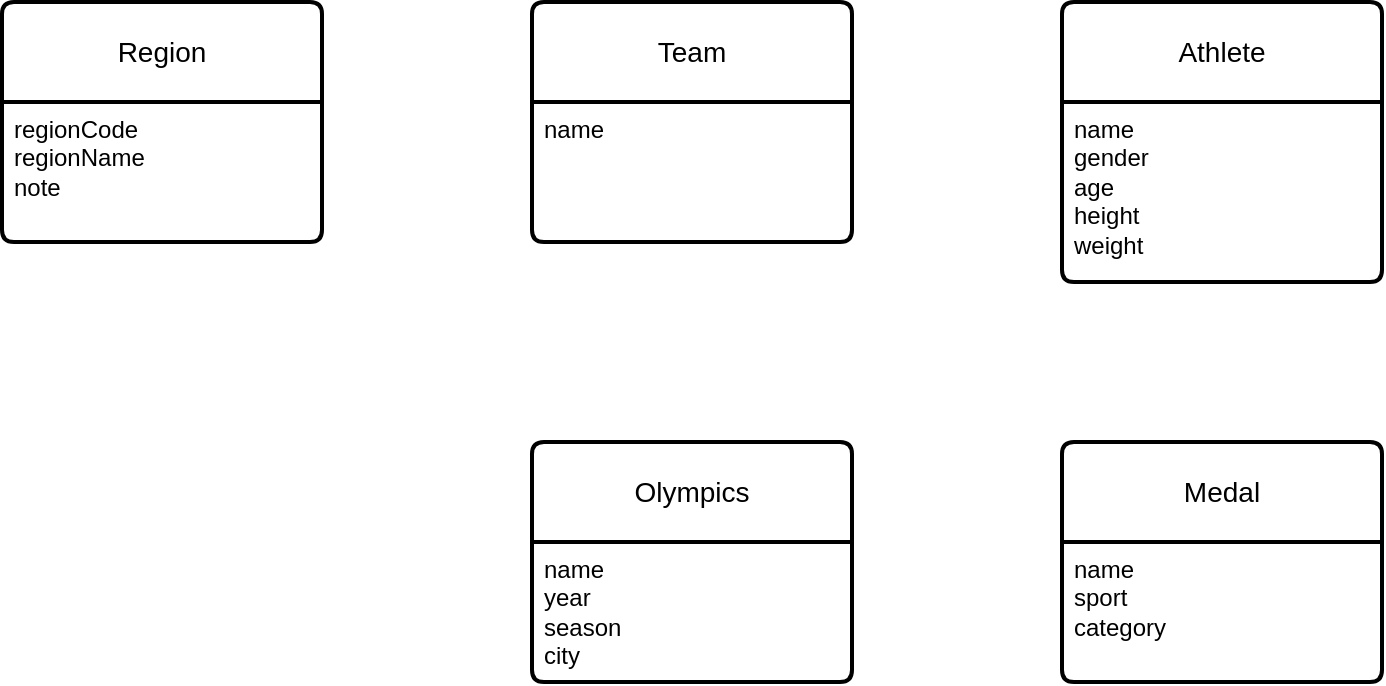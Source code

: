 <mxfile version="21.5.0" type="github">
  <diagram id="R2lEEEUBdFMjLlhIrx00" name="Page-1">
    <mxGraphModel dx="784" dy="459" grid="1" gridSize="10" guides="1" tooltips="1" connect="1" arrows="1" fold="1" page="1" pageScale="1" pageWidth="850" pageHeight="1100" math="0" shadow="0" extFonts="Permanent Marker^https://fonts.googleapis.com/css?family=Permanent+Marker">
      <root>
        <mxCell id="0" />
        <mxCell id="1" parent="0" />
        <mxCell id="QizcqaHep1CtaQg01HW3-1" value="Athlete" style="swimlane;childLayout=stackLayout;horizontal=1;startSize=50;horizontalStack=0;rounded=1;fontSize=14;fontStyle=0;strokeWidth=2;resizeParent=0;resizeLast=1;shadow=0;dashed=0;align=center;arcSize=4;whiteSpace=wrap;html=1;" vertex="1" parent="1">
          <mxGeometry x="610" y="440" width="160" height="140" as="geometry" />
        </mxCell>
        <mxCell id="QizcqaHep1CtaQg01HW3-2" value="name&lt;br&gt;gender&lt;br&gt;age&lt;br&gt;height&lt;br&gt;weight" style="align=left;strokeColor=none;fillColor=none;spacingLeft=4;fontSize=12;verticalAlign=top;resizable=0;rotatable=0;part=1;html=1;" vertex="1" parent="QizcqaHep1CtaQg01HW3-1">
          <mxGeometry y="50" width="160" height="90" as="geometry" />
        </mxCell>
        <mxCell id="QizcqaHep1CtaQg01HW3-3" value="Region" style="swimlane;childLayout=stackLayout;horizontal=1;startSize=50;horizontalStack=0;rounded=1;fontSize=14;fontStyle=0;strokeWidth=2;resizeParent=0;resizeLast=1;shadow=0;dashed=0;align=center;arcSize=4;whiteSpace=wrap;html=1;" vertex="1" parent="1">
          <mxGeometry x="80" y="440" width="160" height="120" as="geometry" />
        </mxCell>
        <mxCell id="QizcqaHep1CtaQg01HW3-4" value="regionCode&lt;br&gt;regionName&lt;br&gt;note" style="align=left;strokeColor=none;fillColor=none;spacingLeft=4;fontSize=12;verticalAlign=top;resizable=0;rotatable=0;part=1;html=1;" vertex="1" parent="QizcqaHep1CtaQg01HW3-3">
          <mxGeometry y="50" width="160" height="70" as="geometry" />
        </mxCell>
        <mxCell id="QizcqaHep1CtaQg01HW3-7" value="Team" style="swimlane;childLayout=stackLayout;horizontal=1;startSize=50;horizontalStack=0;rounded=1;fontSize=14;fontStyle=0;strokeWidth=2;resizeParent=0;resizeLast=1;shadow=0;dashed=0;align=center;arcSize=4;whiteSpace=wrap;html=1;" vertex="1" parent="1">
          <mxGeometry x="345" y="440" width="160" height="120" as="geometry" />
        </mxCell>
        <mxCell id="QizcqaHep1CtaQg01HW3-8" value="name&lt;br&gt;" style="align=left;strokeColor=none;fillColor=none;spacingLeft=4;fontSize=12;verticalAlign=top;resizable=0;rotatable=0;part=1;html=1;" vertex="1" parent="QizcqaHep1CtaQg01HW3-7">
          <mxGeometry y="50" width="160" height="70" as="geometry" />
        </mxCell>
        <mxCell id="QizcqaHep1CtaQg01HW3-11" value="Medal" style="swimlane;childLayout=stackLayout;horizontal=1;startSize=50;horizontalStack=0;rounded=1;fontSize=14;fontStyle=0;strokeWidth=2;resizeParent=0;resizeLast=1;shadow=0;dashed=0;align=center;arcSize=4;whiteSpace=wrap;html=1;" vertex="1" parent="1">
          <mxGeometry x="610" y="660" width="160" height="120" as="geometry" />
        </mxCell>
        <mxCell id="QizcqaHep1CtaQg01HW3-12" value="name&lt;br&gt;sport&lt;br&gt;category" style="align=left;strokeColor=none;fillColor=none;spacingLeft=4;fontSize=12;verticalAlign=top;resizable=0;rotatable=0;part=1;html=1;" vertex="1" parent="QizcqaHep1CtaQg01HW3-11">
          <mxGeometry y="50" width="160" height="70" as="geometry" />
        </mxCell>
        <mxCell id="QizcqaHep1CtaQg01HW3-13" value="Olympics" style="swimlane;childLayout=stackLayout;horizontal=1;startSize=50;horizontalStack=0;rounded=1;fontSize=14;fontStyle=0;strokeWidth=2;resizeParent=0;resizeLast=1;shadow=0;dashed=0;align=center;arcSize=4;whiteSpace=wrap;html=1;" vertex="1" parent="1">
          <mxGeometry x="345" y="660" width="160" height="120" as="geometry" />
        </mxCell>
        <mxCell id="QizcqaHep1CtaQg01HW3-14" value="name&lt;br&gt;year&lt;br&gt;season&lt;br&gt;city" style="align=left;strokeColor=none;fillColor=none;spacingLeft=4;fontSize=12;verticalAlign=top;resizable=0;rotatable=0;part=1;html=1;" vertex="1" parent="QizcqaHep1CtaQg01HW3-13">
          <mxGeometry y="50" width="160" height="70" as="geometry" />
        </mxCell>
      </root>
    </mxGraphModel>
  </diagram>
</mxfile>
